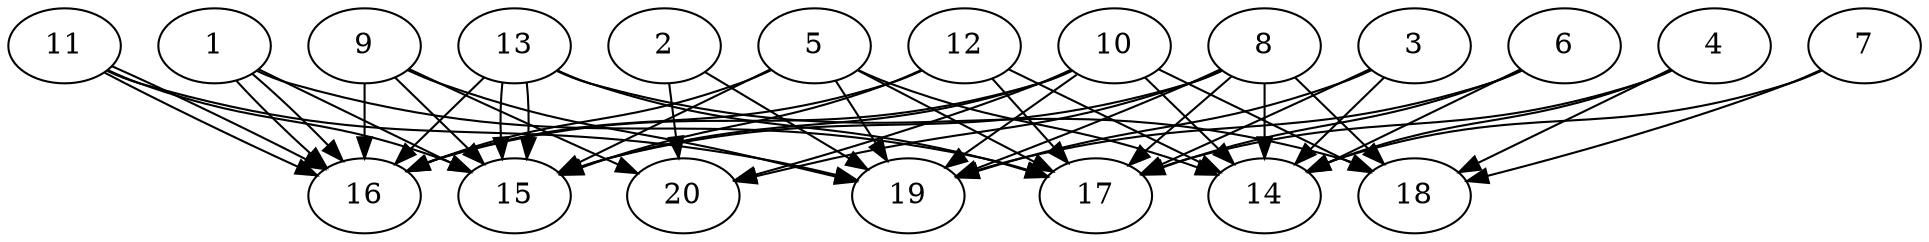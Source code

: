 // DAG automatically generated by daggen at Thu Oct  3 13:58:42 2019
// ./daggen --dot -n 20 --ccr 0.3 --fat 0.9 --regular 0.9 --density 0.7 --mindata 5242880 --maxdata 52428800 
digraph G {
  1 [size="64682667", alpha="0.11", expect_size="19404800"] 
  1 -> 15 [size ="19404800"]
  1 -> 16 [size ="19404800"]
  1 -> 16 [size ="19404800"]
  1 -> 17 [size ="19404800"]
  2 [size="165621760", alpha="0.02", expect_size="49686528"] 
  2 -> 19 [size ="49686528"]
  2 -> 20 [size ="49686528"]
  3 [size="170178560", alpha="0.20", expect_size="51053568"] 
  3 -> 14 [size ="51053568"]
  3 -> 17 [size ="51053568"]
  3 -> 19 [size ="51053568"]
  4 [size="93108907", alpha="0.07", expect_size="27932672"] 
  4 -> 14 [size ="27932672"]
  4 -> 17 [size ="27932672"]
  4 -> 18 [size ="27932672"]
  5 [size="106738347", alpha="0.09", expect_size="32021504"] 
  5 -> 14 [size ="32021504"]
  5 -> 15 [size ="32021504"]
  5 -> 16 [size ="32021504"]
  5 -> 17 [size ="32021504"]
  5 -> 19 [size ="32021504"]
  6 [size="122804907", alpha="0.10", expect_size="36841472"] 
  6 -> 14 [size ="36841472"]
  6 -> 17 [size ="36841472"]
  6 -> 19 [size ="36841472"]
  7 [size="159948800", alpha="0.01", expect_size="47984640"] 
  7 -> 14 [size ="47984640"]
  7 -> 18 [size ="47984640"]
  8 [size="163938987", alpha="0.13", expect_size="49181696"] 
  8 -> 14 [size ="49181696"]
  8 -> 15 [size ="49181696"]
  8 -> 17 [size ="49181696"]
  8 -> 18 [size ="49181696"]
  8 -> 19 [size ="49181696"]
  8 -> 20 [size ="49181696"]
  9 [size="169898667", alpha="0.18", expect_size="50969600"] 
  9 -> 15 [size ="50969600"]
  9 -> 16 [size ="50969600"]
  9 -> 19 [size ="50969600"]
  9 -> 20 [size ="50969600"]
  10 [size="136782507", alpha="0.07", expect_size="41034752"] 
  10 -> 14 [size ="41034752"]
  10 -> 15 [size ="41034752"]
  10 -> 16 [size ="41034752"]
  10 -> 18 [size ="41034752"]
  10 -> 19 [size ="41034752"]
  10 -> 20 [size ="41034752"]
  11 [size="122938027", alpha="0.18", expect_size="36881408"] 
  11 -> 15 [size ="36881408"]
  11 -> 16 [size ="36881408"]
  11 -> 16 [size ="36881408"]
  11 -> 19 [size ="36881408"]
  12 [size="52251307", alpha="0.09", expect_size="15675392"] 
  12 -> 14 [size ="15675392"]
  12 -> 15 [size ="15675392"]
  12 -> 16 [size ="15675392"]
  12 -> 17 [size ="15675392"]
  13 [size="67662507", alpha="0.11", expect_size="20298752"] 
  13 -> 15 [size ="20298752"]
  13 -> 15 [size ="20298752"]
  13 -> 16 [size ="20298752"]
  13 -> 17 [size ="20298752"]
  13 -> 18 [size ="20298752"]
  14 [size="64808960", alpha="0.17", expect_size="19442688"] 
  15 [size="116906667", alpha="0.18", expect_size="35072000"] 
  16 [size="28388693", alpha="0.19", expect_size="8516608"] 
  17 [size="110615893", alpha="0.16", expect_size="33184768"] 
  18 [size="119159467", alpha="0.14", expect_size="35747840"] 
  19 [size="63682560", alpha="0.05", expect_size="19104768"] 
  20 [size="47059627", alpha="0.18", expect_size="14117888"] 
}
